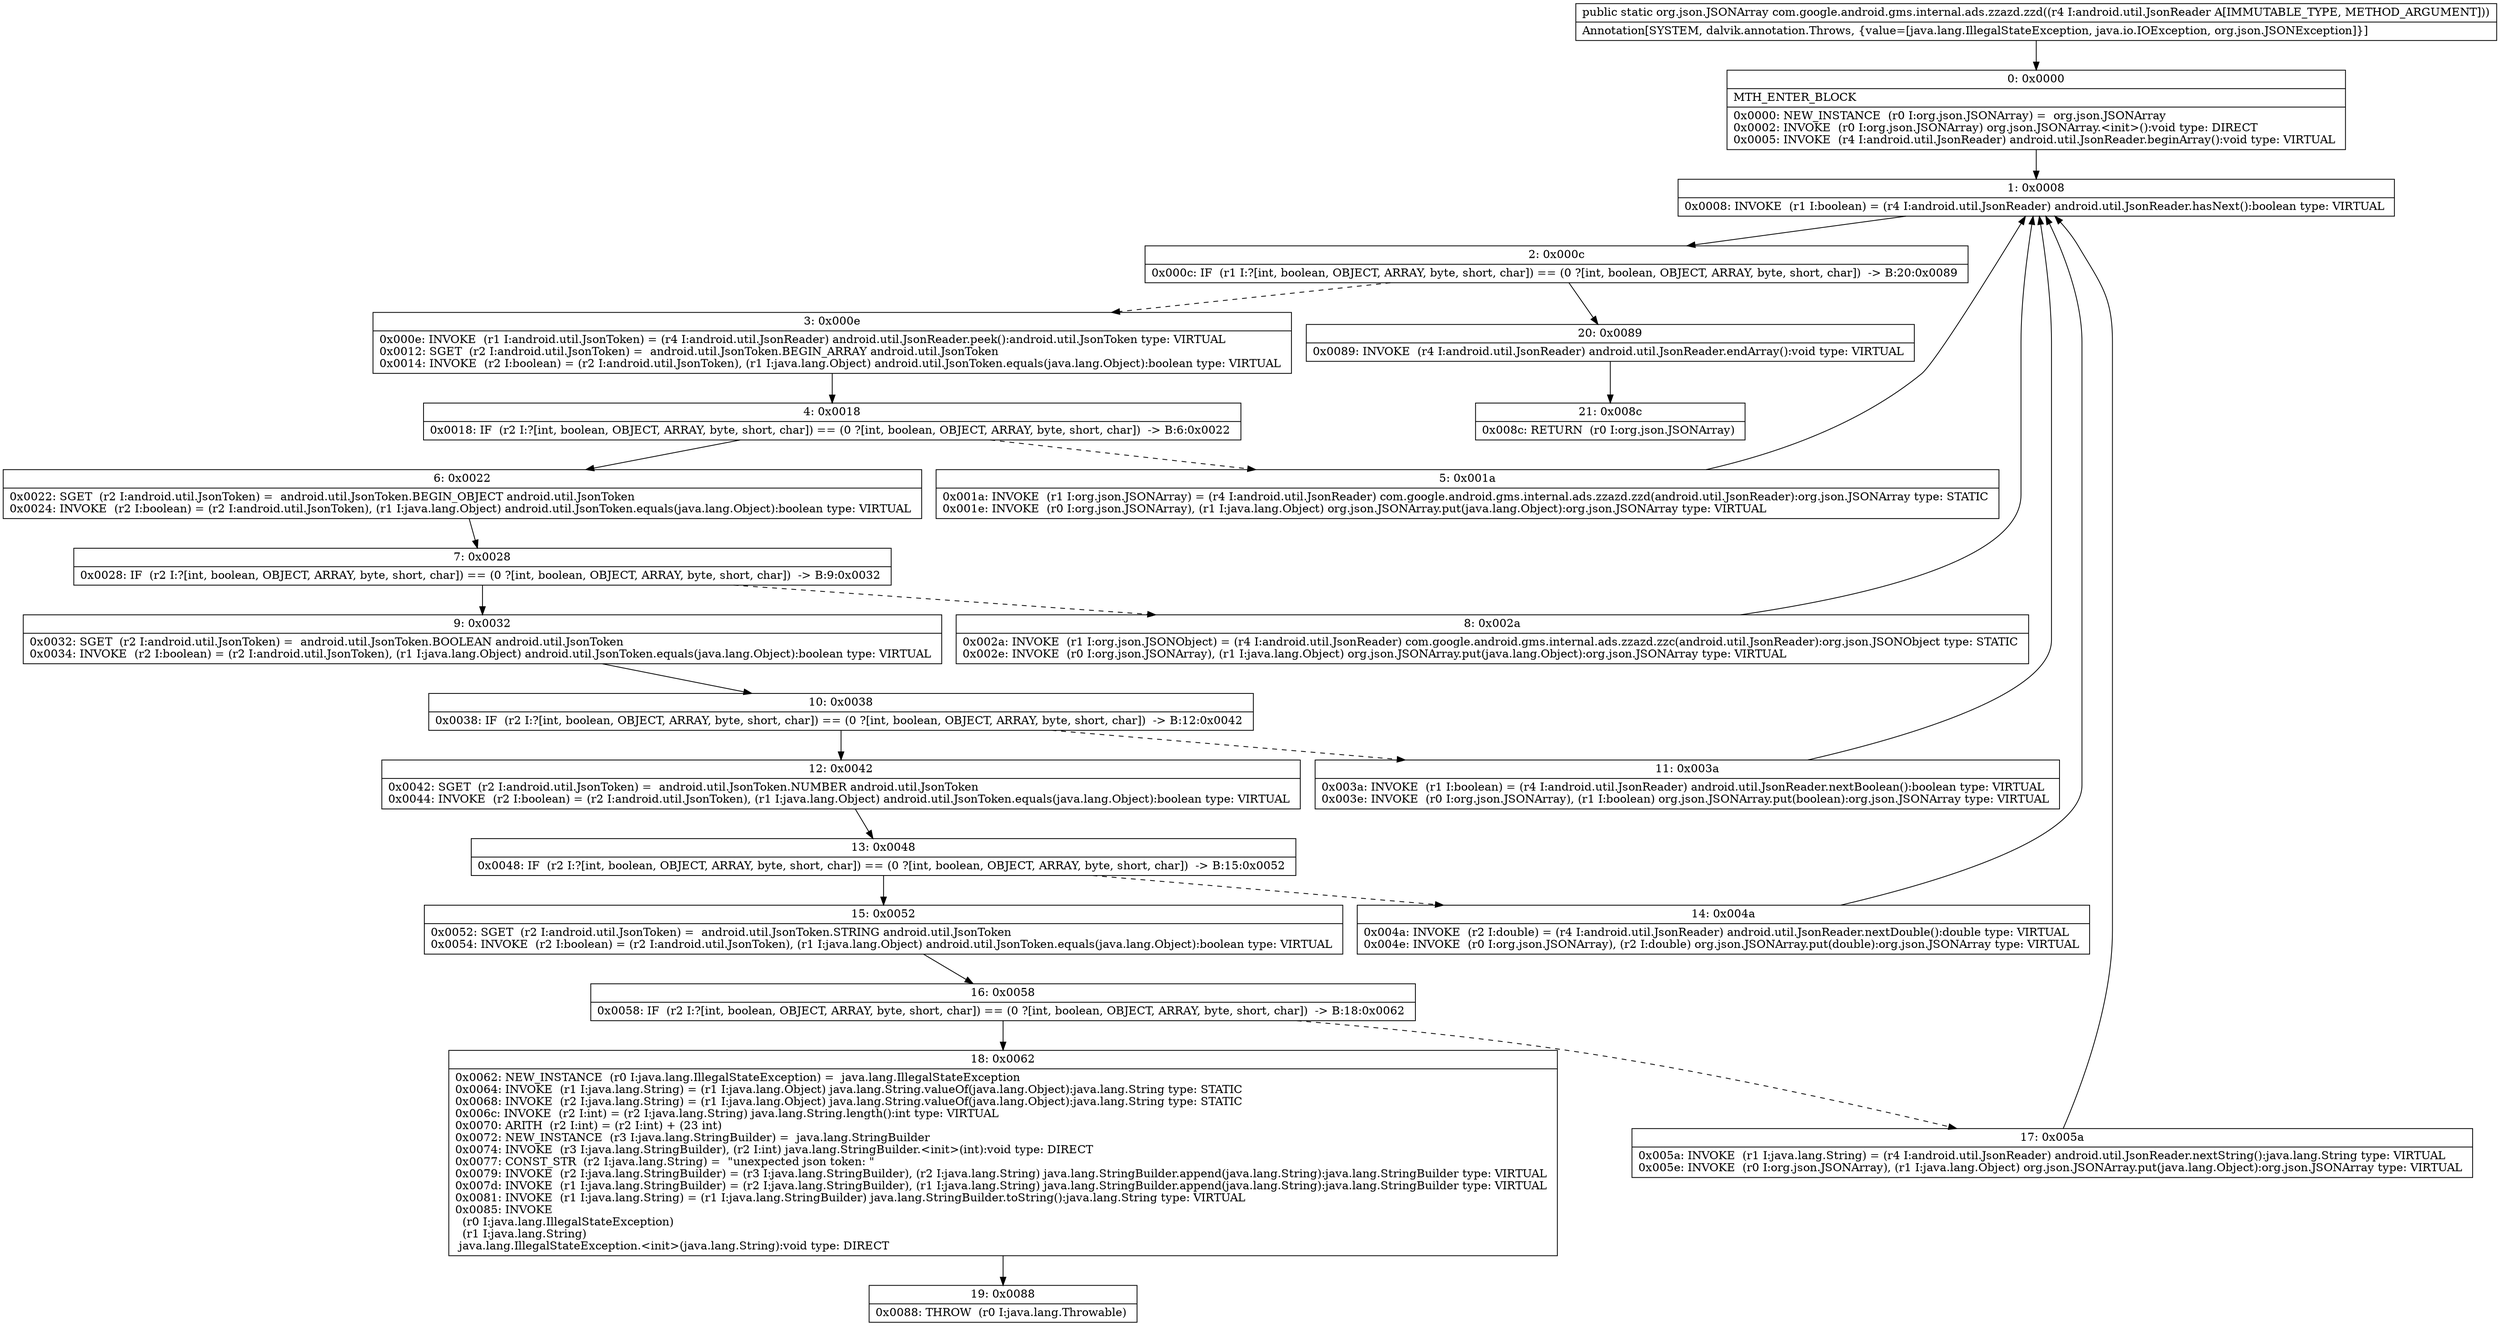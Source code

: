 digraph "CFG forcom.google.android.gms.internal.ads.zzazd.zzd(Landroid\/util\/JsonReader;)Lorg\/json\/JSONArray;" {
Node_0 [shape=record,label="{0\:\ 0x0000|MTH_ENTER_BLOCK\l|0x0000: NEW_INSTANCE  (r0 I:org.json.JSONArray) =  org.json.JSONArray \l0x0002: INVOKE  (r0 I:org.json.JSONArray) org.json.JSONArray.\<init\>():void type: DIRECT \l0x0005: INVOKE  (r4 I:android.util.JsonReader) android.util.JsonReader.beginArray():void type: VIRTUAL \l}"];
Node_1 [shape=record,label="{1\:\ 0x0008|0x0008: INVOKE  (r1 I:boolean) = (r4 I:android.util.JsonReader) android.util.JsonReader.hasNext():boolean type: VIRTUAL \l}"];
Node_2 [shape=record,label="{2\:\ 0x000c|0x000c: IF  (r1 I:?[int, boolean, OBJECT, ARRAY, byte, short, char]) == (0 ?[int, boolean, OBJECT, ARRAY, byte, short, char])  \-\> B:20:0x0089 \l}"];
Node_3 [shape=record,label="{3\:\ 0x000e|0x000e: INVOKE  (r1 I:android.util.JsonToken) = (r4 I:android.util.JsonReader) android.util.JsonReader.peek():android.util.JsonToken type: VIRTUAL \l0x0012: SGET  (r2 I:android.util.JsonToken) =  android.util.JsonToken.BEGIN_ARRAY android.util.JsonToken \l0x0014: INVOKE  (r2 I:boolean) = (r2 I:android.util.JsonToken), (r1 I:java.lang.Object) android.util.JsonToken.equals(java.lang.Object):boolean type: VIRTUAL \l}"];
Node_4 [shape=record,label="{4\:\ 0x0018|0x0018: IF  (r2 I:?[int, boolean, OBJECT, ARRAY, byte, short, char]) == (0 ?[int, boolean, OBJECT, ARRAY, byte, short, char])  \-\> B:6:0x0022 \l}"];
Node_5 [shape=record,label="{5\:\ 0x001a|0x001a: INVOKE  (r1 I:org.json.JSONArray) = (r4 I:android.util.JsonReader) com.google.android.gms.internal.ads.zzazd.zzd(android.util.JsonReader):org.json.JSONArray type: STATIC \l0x001e: INVOKE  (r0 I:org.json.JSONArray), (r1 I:java.lang.Object) org.json.JSONArray.put(java.lang.Object):org.json.JSONArray type: VIRTUAL \l}"];
Node_6 [shape=record,label="{6\:\ 0x0022|0x0022: SGET  (r2 I:android.util.JsonToken) =  android.util.JsonToken.BEGIN_OBJECT android.util.JsonToken \l0x0024: INVOKE  (r2 I:boolean) = (r2 I:android.util.JsonToken), (r1 I:java.lang.Object) android.util.JsonToken.equals(java.lang.Object):boolean type: VIRTUAL \l}"];
Node_7 [shape=record,label="{7\:\ 0x0028|0x0028: IF  (r2 I:?[int, boolean, OBJECT, ARRAY, byte, short, char]) == (0 ?[int, boolean, OBJECT, ARRAY, byte, short, char])  \-\> B:9:0x0032 \l}"];
Node_8 [shape=record,label="{8\:\ 0x002a|0x002a: INVOKE  (r1 I:org.json.JSONObject) = (r4 I:android.util.JsonReader) com.google.android.gms.internal.ads.zzazd.zzc(android.util.JsonReader):org.json.JSONObject type: STATIC \l0x002e: INVOKE  (r0 I:org.json.JSONArray), (r1 I:java.lang.Object) org.json.JSONArray.put(java.lang.Object):org.json.JSONArray type: VIRTUAL \l}"];
Node_9 [shape=record,label="{9\:\ 0x0032|0x0032: SGET  (r2 I:android.util.JsonToken) =  android.util.JsonToken.BOOLEAN android.util.JsonToken \l0x0034: INVOKE  (r2 I:boolean) = (r2 I:android.util.JsonToken), (r1 I:java.lang.Object) android.util.JsonToken.equals(java.lang.Object):boolean type: VIRTUAL \l}"];
Node_10 [shape=record,label="{10\:\ 0x0038|0x0038: IF  (r2 I:?[int, boolean, OBJECT, ARRAY, byte, short, char]) == (0 ?[int, boolean, OBJECT, ARRAY, byte, short, char])  \-\> B:12:0x0042 \l}"];
Node_11 [shape=record,label="{11\:\ 0x003a|0x003a: INVOKE  (r1 I:boolean) = (r4 I:android.util.JsonReader) android.util.JsonReader.nextBoolean():boolean type: VIRTUAL \l0x003e: INVOKE  (r0 I:org.json.JSONArray), (r1 I:boolean) org.json.JSONArray.put(boolean):org.json.JSONArray type: VIRTUAL \l}"];
Node_12 [shape=record,label="{12\:\ 0x0042|0x0042: SGET  (r2 I:android.util.JsonToken) =  android.util.JsonToken.NUMBER android.util.JsonToken \l0x0044: INVOKE  (r2 I:boolean) = (r2 I:android.util.JsonToken), (r1 I:java.lang.Object) android.util.JsonToken.equals(java.lang.Object):boolean type: VIRTUAL \l}"];
Node_13 [shape=record,label="{13\:\ 0x0048|0x0048: IF  (r2 I:?[int, boolean, OBJECT, ARRAY, byte, short, char]) == (0 ?[int, boolean, OBJECT, ARRAY, byte, short, char])  \-\> B:15:0x0052 \l}"];
Node_14 [shape=record,label="{14\:\ 0x004a|0x004a: INVOKE  (r2 I:double) = (r4 I:android.util.JsonReader) android.util.JsonReader.nextDouble():double type: VIRTUAL \l0x004e: INVOKE  (r0 I:org.json.JSONArray), (r2 I:double) org.json.JSONArray.put(double):org.json.JSONArray type: VIRTUAL \l}"];
Node_15 [shape=record,label="{15\:\ 0x0052|0x0052: SGET  (r2 I:android.util.JsonToken) =  android.util.JsonToken.STRING android.util.JsonToken \l0x0054: INVOKE  (r2 I:boolean) = (r2 I:android.util.JsonToken), (r1 I:java.lang.Object) android.util.JsonToken.equals(java.lang.Object):boolean type: VIRTUAL \l}"];
Node_16 [shape=record,label="{16\:\ 0x0058|0x0058: IF  (r2 I:?[int, boolean, OBJECT, ARRAY, byte, short, char]) == (0 ?[int, boolean, OBJECT, ARRAY, byte, short, char])  \-\> B:18:0x0062 \l}"];
Node_17 [shape=record,label="{17\:\ 0x005a|0x005a: INVOKE  (r1 I:java.lang.String) = (r4 I:android.util.JsonReader) android.util.JsonReader.nextString():java.lang.String type: VIRTUAL \l0x005e: INVOKE  (r0 I:org.json.JSONArray), (r1 I:java.lang.Object) org.json.JSONArray.put(java.lang.Object):org.json.JSONArray type: VIRTUAL \l}"];
Node_18 [shape=record,label="{18\:\ 0x0062|0x0062: NEW_INSTANCE  (r0 I:java.lang.IllegalStateException) =  java.lang.IllegalStateException \l0x0064: INVOKE  (r1 I:java.lang.String) = (r1 I:java.lang.Object) java.lang.String.valueOf(java.lang.Object):java.lang.String type: STATIC \l0x0068: INVOKE  (r2 I:java.lang.String) = (r1 I:java.lang.Object) java.lang.String.valueOf(java.lang.Object):java.lang.String type: STATIC \l0x006c: INVOKE  (r2 I:int) = (r2 I:java.lang.String) java.lang.String.length():int type: VIRTUAL \l0x0070: ARITH  (r2 I:int) = (r2 I:int) + (23 int) \l0x0072: NEW_INSTANCE  (r3 I:java.lang.StringBuilder) =  java.lang.StringBuilder \l0x0074: INVOKE  (r3 I:java.lang.StringBuilder), (r2 I:int) java.lang.StringBuilder.\<init\>(int):void type: DIRECT \l0x0077: CONST_STR  (r2 I:java.lang.String) =  \"unexpected json token: \" \l0x0079: INVOKE  (r2 I:java.lang.StringBuilder) = (r3 I:java.lang.StringBuilder), (r2 I:java.lang.String) java.lang.StringBuilder.append(java.lang.String):java.lang.StringBuilder type: VIRTUAL \l0x007d: INVOKE  (r1 I:java.lang.StringBuilder) = (r2 I:java.lang.StringBuilder), (r1 I:java.lang.String) java.lang.StringBuilder.append(java.lang.String):java.lang.StringBuilder type: VIRTUAL \l0x0081: INVOKE  (r1 I:java.lang.String) = (r1 I:java.lang.StringBuilder) java.lang.StringBuilder.toString():java.lang.String type: VIRTUAL \l0x0085: INVOKE  \l  (r0 I:java.lang.IllegalStateException)\l  (r1 I:java.lang.String)\l java.lang.IllegalStateException.\<init\>(java.lang.String):void type: DIRECT \l}"];
Node_19 [shape=record,label="{19\:\ 0x0088|0x0088: THROW  (r0 I:java.lang.Throwable) \l}"];
Node_20 [shape=record,label="{20\:\ 0x0089|0x0089: INVOKE  (r4 I:android.util.JsonReader) android.util.JsonReader.endArray():void type: VIRTUAL \l}"];
Node_21 [shape=record,label="{21\:\ 0x008c|0x008c: RETURN  (r0 I:org.json.JSONArray) \l}"];
MethodNode[shape=record,label="{public static org.json.JSONArray com.google.android.gms.internal.ads.zzazd.zzd((r4 I:android.util.JsonReader A[IMMUTABLE_TYPE, METHOD_ARGUMENT]))  | Annotation[SYSTEM, dalvik.annotation.Throws, \{value=[java.lang.IllegalStateException, java.io.IOException, org.json.JSONException]\}]\l}"];
MethodNode -> Node_0;
Node_0 -> Node_1;
Node_1 -> Node_2;
Node_2 -> Node_3[style=dashed];
Node_2 -> Node_20;
Node_3 -> Node_4;
Node_4 -> Node_5[style=dashed];
Node_4 -> Node_6;
Node_5 -> Node_1;
Node_6 -> Node_7;
Node_7 -> Node_8[style=dashed];
Node_7 -> Node_9;
Node_8 -> Node_1;
Node_9 -> Node_10;
Node_10 -> Node_11[style=dashed];
Node_10 -> Node_12;
Node_11 -> Node_1;
Node_12 -> Node_13;
Node_13 -> Node_14[style=dashed];
Node_13 -> Node_15;
Node_14 -> Node_1;
Node_15 -> Node_16;
Node_16 -> Node_17[style=dashed];
Node_16 -> Node_18;
Node_17 -> Node_1;
Node_18 -> Node_19;
Node_20 -> Node_21;
}

